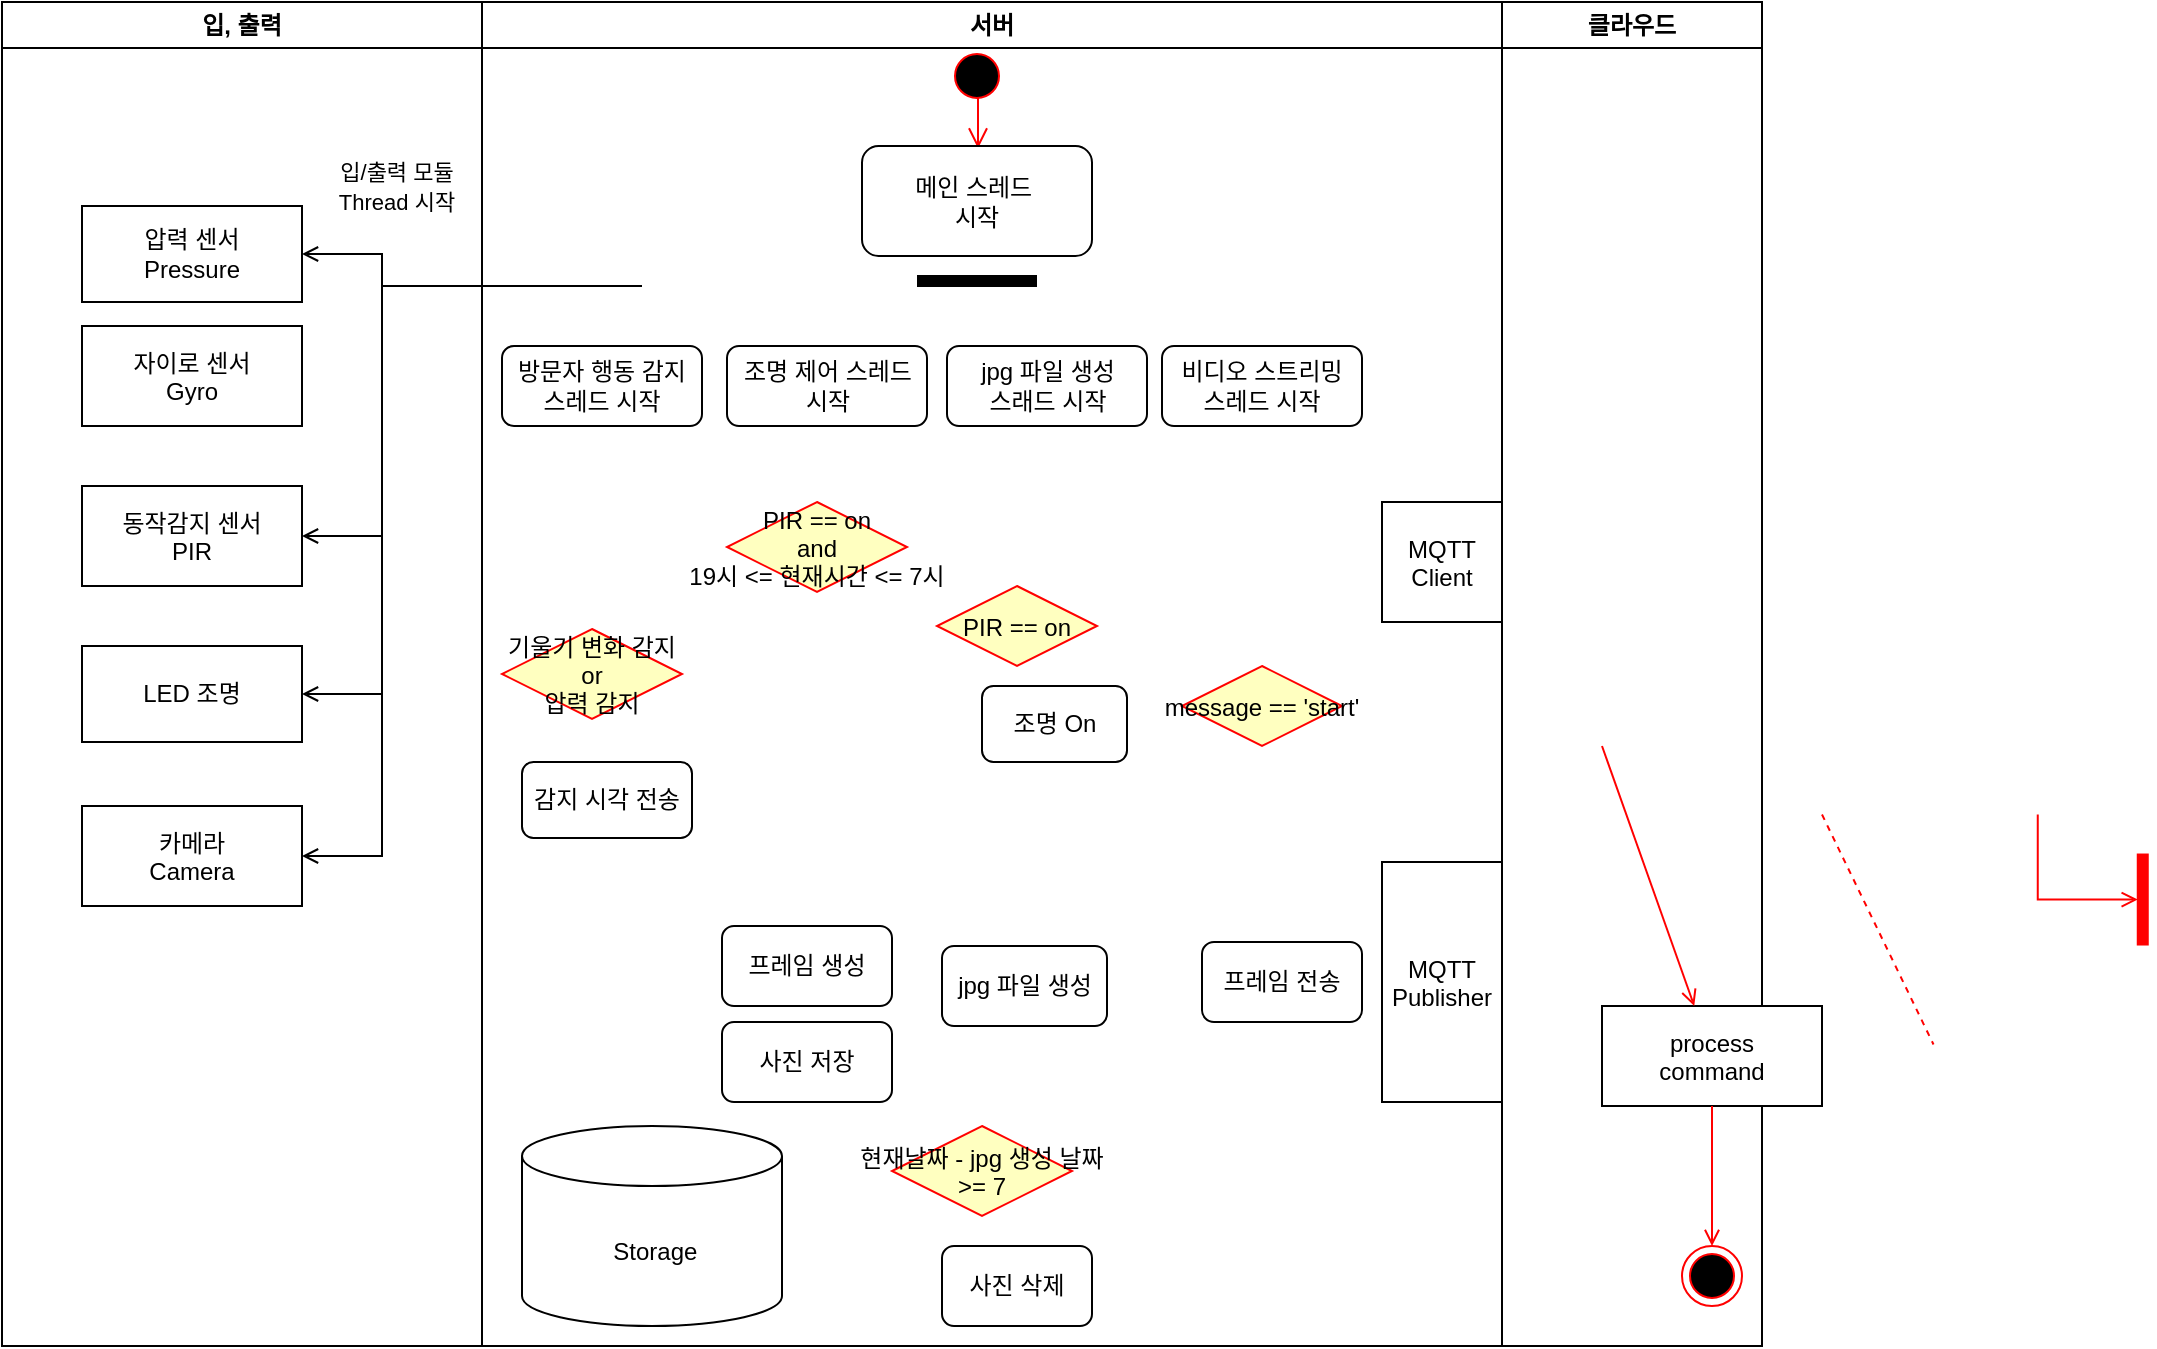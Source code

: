 <mxfile version="14.7.4" type="github">
  <diagram name="Page-1" id="e7e014a7-5840-1c2e-5031-d8a46d1fe8dd">
    <mxGraphModel dx="1667" dy="828" grid="1" gridSize="10" guides="1" tooltips="1" connect="1" arrows="1" fold="1" page="1" pageScale="1" pageWidth="1169" pageHeight="826" background="none" math="0" shadow="0">
      <root>
        <mxCell id="0" />
        <mxCell id="1" parent="0" />
        <mxCell id="2" value="입, 출력" style="swimlane;whiteSpace=wrap" parent="1" vertex="1">
          <mxGeometry x="190" y="128" width="240" height="672" as="geometry" />
        </mxCell>
        <mxCell id="7" value="카메라&#xa;Camera" style="" parent="2" vertex="1">
          <mxGeometry x="40" y="402" width="110" height="50" as="geometry" />
        </mxCell>
        <mxCell id="8" value="동작감지 센서&#xa;PIR" style="" parent="2" vertex="1">
          <mxGeometry x="40" y="242" width="110" height="50" as="geometry" />
        </mxCell>
        <mxCell id="10" value="자이로 센서&#xa;Gyro" style="" parent="2" vertex="1">
          <mxGeometry x="40" y="162" width="110" height="50" as="geometry" />
        </mxCell>
        <mxCell id="L_vHGLZkjsYfhN7t1LTF-43" value="압력 센서&lt;br&gt;Pressure" style="rounded=0;whiteSpace=wrap;html=1;" vertex="1" parent="2">
          <mxGeometry x="40" y="102" width="110" height="48" as="geometry" />
        </mxCell>
        <mxCell id="L_vHGLZkjsYfhN7t1LTF-44" value="LED 조명" style="rounded=0;whiteSpace=wrap;html=1;" vertex="1" parent="2">
          <mxGeometry x="40" y="322" width="110" height="48" as="geometry" />
        </mxCell>
        <mxCell id="L_vHGLZkjsYfhN7t1LTF-90" value="&lt;font style=&quot;font-size: 11px&quot;&gt;입/출력 모듈 Thread 시작&lt;/font&gt;" style="text;html=1;strokeColor=none;fillColor=none;align=center;verticalAlign=middle;whiteSpace=wrap;rounded=0;rotation=0;" vertex="1" parent="2">
          <mxGeometry x="160" y="82" width="74.5" height="20" as="geometry" />
        </mxCell>
        <mxCell id="3" value="서버" style="swimlane;whiteSpace=wrap;startSize=23;" parent="1" vertex="1">
          <mxGeometry x="430" y="128" width="510" height="672" as="geometry" />
        </mxCell>
        <mxCell id="14" value="" style="edgeStyle=elbowEdgeStyle;elbow=horizontal;verticalAlign=bottom;endArrow=open;endSize=8;strokeColor=#FF0000;endFill=1;rounded=0;exitX=0.577;exitY=0.84;exitDx=0;exitDy=0;exitPerimeter=0;entryX=0.506;entryY=0.023;entryDx=0;entryDy=0;entryPerimeter=0;" parent="3" source="13" target="L_vHGLZkjsYfhN7t1LTF-69" edge="1">
          <mxGeometry x="332.5" y="10" as="geometry">
            <mxPoint x="366" y="72" as="targetPoint" />
            <Array as="points">
              <mxPoint x="248" y="62" />
            </Array>
          </mxGeometry>
        </mxCell>
        <mxCell id="L_vHGLZkjsYfhN7t1LTF-69" value="메인 스레드&amp;nbsp;&lt;br&gt;시작" style="rounded=1;whiteSpace=wrap;html=1;" vertex="1" parent="3">
          <mxGeometry x="190" y="72" width="115" height="55" as="geometry" />
        </mxCell>
        <mxCell id="L_vHGLZkjsYfhN7t1LTF-71" value="" style="shape=line;strokeWidth=6;strokeColor=#000000;rotation=0;fillColor=#FFFFFF;" vertex="1" parent="3">
          <mxGeometry x="217.5" y="132" width="60" height="15" as="geometry" />
        </mxCell>
        <mxCell id="13" value="" style="ellipse;shape=startState;fillColor=#000000;strokeColor=#ff0000;" parent="3" vertex="1">
          <mxGeometry x="232.5" y="22" width="30" height="30" as="geometry" />
        </mxCell>
        <mxCell id="L_vHGLZkjsYfhN7t1LTF-84" value="MQTT&#xa;Client" style="" vertex="1" parent="3">
          <mxGeometry x="450" y="250" width="60" height="60" as="geometry" />
        </mxCell>
        <mxCell id="L_vHGLZkjsYfhN7t1LTF-85" value="MQTT&#xa;Publisher" style="shadow=0;" vertex="1" parent="3">
          <mxGeometry x="450" y="430" width="60" height="120" as="geometry" />
        </mxCell>
        <mxCell id="L_vHGLZkjsYfhN7t1LTF-100" value="비디오 스트리밍&lt;br style=&quot;padding: 0px ; margin: 0px&quot;&gt;스레드 시작" style="rounded=1;whiteSpace=wrap;html=1;strokeColor=#000000;fillColor=#FFFFFF;" vertex="1" parent="3">
          <mxGeometry x="340" y="172" width="100" height="40" as="geometry" />
        </mxCell>
        <mxCell id="L_vHGLZkjsYfhN7t1LTF-99" value="방문자 행동 감지&lt;br style=&quot;padding: 0px ; margin: 0px&quot;&gt;스레드 시작" style="rounded=1;whiteSpace=wrap;html=1;strokeColor=#000000;fillColor=#FFFFFF;" vertex="1" parent="3">
          <mxGeometry x="10" y="172" width="100" height="40" as="geometry" />
        </mxCell>
        <mxCell id="L_vHGLZkjsYfhN7t1LTF-97" value="jpg 파일 생성&lt;br style=&quot;padding: 0px ; margin: 0px&quot;&gt;스래드 시작" style="rounded=1;whiteSpace=wrap;html=1;strokeColor=#000000;fillColor=#FFFFFF;" vertex="1" parent="3">
          <mxGeometry x="232.5" y="172" width="100" height="40" as="geometry" />
        </mxCell>
        <mxCell id="L_vHGLZkjsYfhN7t1LTF-96" value="조명 제어 스레드&lt;br&gt;시작" style="rounded=1;whiteSpace=wrap;html=1;strokeColor=#000000;fillColor=#FFFFFF;" vertex="1" parent="3">
          <mxGeometry x="122.5" y="172" width="100" height="40" as="geometry" />
        </mxCell>
        <mxCell id="21" value="PIR == on" style="rhombus;fillColor=#ffffc0;strokeColor=#ff0000;" parent="3" vertex="1">
          <mxGeometry x="227.5" y="292" width="80" height="40" as="geometry" />
        </mxCell>
        <mxCell id="L_vHGLZkjsYfhN7t1LTF-118" value="jpg 파일 생성" style="rounded=1;whiteSpace=wrap;html=1;strokeColor=#000000;fillColor=#FFFFFF;" vertex="1" parent="3">
          <mxGeometry x="230" y="472" width="82.5" height="40" as="geometry" />
        </mxCell>
        <mxCell id="L_vHGLZkjsYfhN7t1LTF-119" value="message == &#39;start&#39;" style="rhombus;fillColor=#ffffc0;strokeColor=#ff0000;" vertex="1" parent="3">
          <mxGeometry x="350.0" y="332" width="80" height="40" as="geometry" />
        </mxCell>
        <mxCell id="L_vHGLZkjsYfhN7t1LTF-120" value="프레임 생성" style="rounded=1;whiteSpace=wrap;html=1;strokeColor=#000000;fillColor=#FFFFFF;" vertex="1" parent="3">
          <mxGeometry x="120" y="462" width="85" height="40" as="geometry" />
        </mxCell>
        <mxCell id="L_vHGLZkjsYfhN7t1LTF-122" value="PIR == on&#xa;and&#xa;19시 &lt;= 현재시간 &lt;= 7시" style="rhombus;fillColor=#ffffc0;strokeColor=#ff0000;" vertex="1" parent="3">
          <mxGeometry x="122.5" y="250" width="90" height="45" as="geometry" />
        </mxCell>
        <mxCell id="L_vHGLZkjsYfhN7t1LTF-123" value="기울기 변화 감지&#xa;or&#xa;압력 감지" style="rhombus;fillColor=#ffffc0;strokeColor=#ff0000;" vertex="1" parent="3">
          <mxGeometry x="10" y="313.5" width="90" height="45" as="geometry" />
        </mxCell>
        <mxCell id="L_vHGLZkjsYfhN7t1LTF-127" value="&amp;nbsp;Storage" style="shape=cylinder3;whiteSpace=wrap;html=1;boundedLbl=1;backgroundOutline=1;size=15;startSize=23;" vertex="1" parent="3">
          <mxGeometry x="20" y="562" width="130" height="100" as="geometry" />
        </mxCell>
        <mxCell id="L_vHGLZkjsYfhN7t1LTF-128" value="현재날짜 - jpg 생성 날짜&#xa;&gt;= 7" style="rhombus;fillColor=#ffffc0;strokeColor=#ff0000;" vertex="1" parent="3">
          <mxGeometry x="205" y="562" width="90" height="45" as="geometry" />
        </mxCell>
        <mxCell id="L_vHGLZkjsYfhN7t1LTF-130" value="사진 삭제" style="rounded=1;whiteSpace=wrap;html=1;startSize=23;" vertex="1" parent="3">
          <mxGeometry x="230" y="622" width="75" height="40" as="geometry" />
        </mxCell>
        <mxCell id="L_vHGLZkjsYfhN7t1LTF-131" value="사진 저장" style="rounded=1;whiteSpace=wrap;html=1;startSize=23;" vertex="1" parent="3">
          <mxGeometry x="120" y="510" width="85" height="40" as="geometry" />
        </mxCell>
        <mxCell id="L_vHGLZkjsYfhN7t1LTF-132" value="감지 시각 전송" style="rounded=1;whiteSpace=wrap;html=1;startSize=23;" vertex="1" parent="3">
          <mxGeometry x="20" y="380" width="85" height="38" as="geometry" />
        </mxCell>
        <mxCell id="L_vHGLZkjsYfhN7t1LTF-133" value="조명 On" style="rounded=1;whiteSpace=wrap;html=1;startSize=23;" vertex="1" parent="3">
          <mxGeometry x="250" y="342" width="72.5" height="38" as="geometry" />
        </mxCell>
        <mxCell id="L_vHGLZkjsYfhN7t1LTF-134" value="프레임 전송" style="rounded=1;whiteSpace=wrap;html=1;strokeColor=#000000;fillColor=#FFFFFF;" vertex="1" parent="3">
          <mxGeometry x="360" y="470" width="80" height="40" as="geometry" />
        </mxCell>
        <mxCell id="4" value="클라우드" style="swimlane;whiteSpace=wrap" parent="1" vertex="1">
          <mxGeometry x="940" y="128" width="130" height="672" as="geometry" />
        </mxCell>
        <mxCell id="33" value="process&#xa;command" style="" parent="4" vertex="1">
          <mxGeometry x="50" y="502" width="110" height="50" as="geometry" />
        </mxCell>
        <mxCell id="37" value="" style="edgeStyle=none;strokeColor=#FF0000;endArrow=open;endFill=1;rounded=0" parent="4" target="33" edge="1">
          <mxGeometry width="100" height="100" relative="1" as="geometry">
            <mxPoint x="50" y="372" as="sourcePoint" />
            <mxPoint x="90" y="429.5" as="targetPoint" />
          </mxGeometry>
        </mxCell>
        <mxCell id="38" value="" style="ellipse;shape=endState;fillColor=#000000;strokeColor=#ff0000" parent="4" vertex="1">
          <mxGeometry x="90" y="622" width="30" height="30" as="geometry" />
        </mxCell>
        <mxCell id="39" value="" style="endArrow=open;strokeColor=#FF0000;endFill=1;rounded=0" parent="4" source="33" target="38" edge="1">
          <mxGeometry relative="1" as="geometry" />
        </mxCell>
        <mxCell id="12" value="" style="edgeStyle=elbowEdgeStyle;elbow=horizontal;strokeColor=#000000;endArrow=open;endFill=1;rounded=0;entryX=1;entryY=0.5;entryDx=0;entryDy=0;" parent="1" target="7" edge="1">
          <mxGeometry width="100" height="100" relative="1" as="geometry">
            <mxPoint x="510" y="270" as="sourcePoint" />
            <mxPoint x="335" y="263" as="targetPoint" />
            <Array as="points">
              <mxPoint x="380" y="294" />
              <mxPoint x="380" y="310" />
              <mxPoint x="380" y="280" />
              <mxPoint x="470" y="310" />
              <mxPoint x="380" y="290" />
              <mxPoint x="194.5" y="378" />
            </Array>
          </mxGeometry>
        </mxCell>
        <mxCell id="L_vHGLZkjsYfhN7t1LTF-72" value="" style="edgeStyle=elbowEdgeStyle;elbow=horizontal;strokeColor=#000000;endArrow=open;endFill=1;rounded=0;entryX=1;entryY=0.5;entryDx=0;entryDy=0;" edge="1" parent="1" target="8">
          <mxGeometry width="100" height="100" relative="1" as="geometry">
            <mxPoint x="480" y="270" as="sourcePoint" />
            <mxPoint x="340" y="370" as="targetPoint" />
            <Array as="points">
              <mxPoint x="380" y="350" />
              <mxPoint x="190" y="485" />
            </Array>
          </mxGeometry>
        </mxCell>
        <mxCell id="L_vHGLZkjsYfhN7t1LTF-73" value="" style="edgeStyle=elbowEdgeStyle;elbow=horizontal;strokeColor=#000000;endArrow=open;endFill=1;rounded=0;" edge="1" parent="1" target="L_vHGLZkjsYfhN7t1LTF-43">
          <mxGeometry width="100" height="100" relative="1" as="geometry">
            <mxPoint x="380" y="400" as="sourcePoint" />
            <mxPoint x="330" y="550" as="targetPoint" />
            <Array as="points">
              <mxPoint x="380" y="480" />
              <mxPoint x="100" y="575.0" />
            </Array>
          </mxGeometry>
        </mxCell>
        <mxCell id="L_vHGLZkjsYfhN7t1LTF-75" value="" style="edgeStyle=elbowEdgeStyle;elbow=horizontal;strokeColor=#000000;endArrow=open;endFill=1;rounded=0;entryX=1;entryY=0.5;entryDx=0;entryDy=0;" edge="1" parent="1" target="L_vHGLZkjsYfhN7t1LTF-44">
          <mxGeometry width="100" height="100" relative="1" as="geometry">
            <mxPoint x="470" y="270" as="sourcePoint" />
            <mxPoint x="340" y="630" as="targetPoint" />
            <Array as="points">
              <mxPoint x="380" y="430" />
              <mxPoint x="440" y="310" />
              <mxPoint x="380" y="480" />
              <mxPoint x="90" y="615.0" />
            </Array>
          </mxGeometry>
        </mxCell>
        <mxCell id="32" value="" style="endArrow=none;strokeColor=#FF0000;endFill=0;rounded=0;dashed=1" parent="1" edge="1">
          <mxGeometry relative="1" as="geometry">
            <mxPoint x="1100.001" y="534.26" as="sourcePoint" />
            <mxPoint x="1155.759" y="649.26" as="targetPoint" />
          </mxGeometry>
        </mxCell>
        <mxCell id="34" value="" style="whiteSpace=wrap;strokeColor=#FF0000;fillColor=#FF0000" parent="1" vertex="1">
          <mxGeometry x="1257.88" y="554.26" width="5" height="45" as="geometry" />
        </mxCell>
        <mxCell id="41" value="" style="edgeStyle=elbowEdgeStyle;elbow=horizontal;entryX=0;entryY=0.5;strokeColor=#FF0000;endArrow=open;endFill=1;rounded=0" parent="1" target="34" edge="1">
          <mxGeometry width="100" height="100" relative="1" as="geometry">
            <mxPoint x="1207.88" y="534.26" as="sourcePoint" />
            <mxPoint x="1172.88" y="539.26" as="targetPoint" />
            <Array as="points">
              <mxPoint x="1207.88" y="559.26" />
            </Array>
          </mxGeometry>
        </mxCell>
      </root>
    </mxGraphModel>
  </diagram>
</mxfile>
